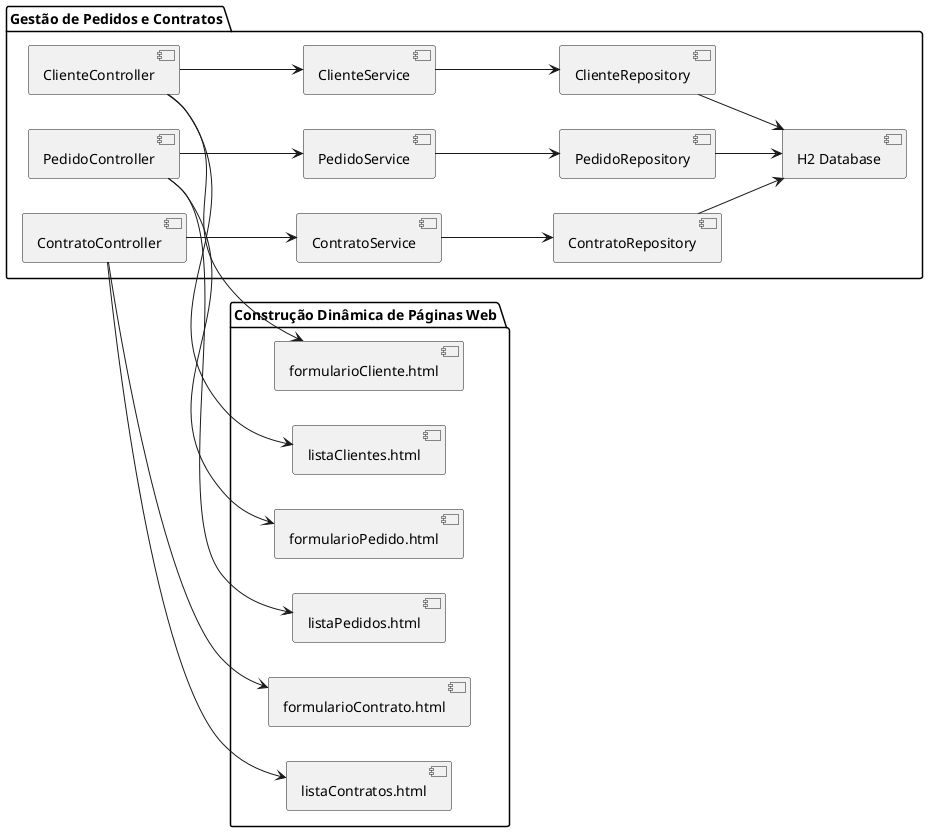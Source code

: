 @startuml

left to right direction
package "Gestão de Pedidos e Contratos" {
  [ClienteController]
  [PedidoController]
  [ContratoController]
  [ClienteService]
  [PedidoService]
  [ContratoService]
  [ClienteRepository]
  [PedidoRepository]
  [ContratoRepository]
  [H2 Database]
}

package "Construção Dinâmica de Páginas Web" {
  [formularioCliente.html]
  [listaClientes.html]
  [formularioPedido.html]
  [listaPedidos.html]
  [formularioContrato.html]
  [listaContratos.html]
}

[ClienteController] --> [ClienteService]
[PedidoController] --> [PedidoService]
[ContratoController] --> [ContratoService]

[ClienteService] --> [ClienteRepository]
[PedidoService] --> [PedidoRepository]
[ContratoService] --> [ContratoRepository]

[ClienteRepository] --> [H2 Database]
[PedidoRepository] --> [H2 Database]
[ContratoRepository] --> [H2 Database]

[ClienteController] --> [formularioCliente.html]
[ClienteController] --> [listaClientes.html]
[PedidoController] --> [formularioPedido.html]
[PedidoController] --> [listaPedidos.html]
[ContratoController] --> [formularioContrato.html]
[ContratoController] --> [listaContratos.html]

@enduml